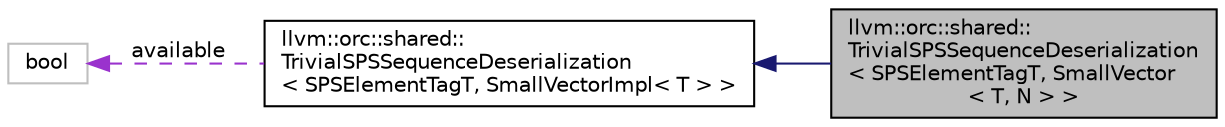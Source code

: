digraph "llvm::orc::shared::TrivialSPSSequenceDeserialization&lt; SPSElementTagT, SmallVector&lt; T, N &gt; &gt;"
{
 // LATEX_PDF_SIZE
  bgcolor="transparent";
  edge [fontname="Helvetica",fontsize="10",labelfontname="Helvetica",labelfontsize="10"];
  node [fontname="Helvetica",fontsize="10",shape=record];
  rankdir="LR";
  Node1 [label="llvm::orc::shared::\lTrivialSPSSequenceDeserialization\l\< SPSElementTagT, SmallVector\l\< T, N \> \>",height=0.2,width=0.4,color="black", fillcolor="grey75", style="filled", fontcolor="black",tooltip="Trivial SPSSequence<SPSElementTagT> -> SmallVectorImpl<T> deserialization."];
  Node2 -> Node1 [dir="back",color="midnightblue",fontsize="10",style="solid",fontname="Helvetica"];
  Node2 [label="llvm::orc::shared::\lTrivialSPSSequenceDeserialization\l\< SPSElementTagT, SmallVectorImpl\< T \> \>",height=0.2,width=0.4,color="black",URL="$classllvm_1_1orc_1_1shared_1_1TrivialSPSSequenceDeserialization_3_01SPSElementTagT_00_01SmallVectorImpl_3_01T_01_4_01_4.html",tooltip="Trivial SPSSequence<SPSElementTagT> -> SmallVectorImpl<T> deserialization."];
  Node3 -> Node2 [dir="back",color="darkorchid3",fontsize="10",style="dashed",label=" available" ,fontname="Helvetica"];
  Node3 [label="bool",height=0.2,width=0.4,color="grey75",tooltip=" "];
}
